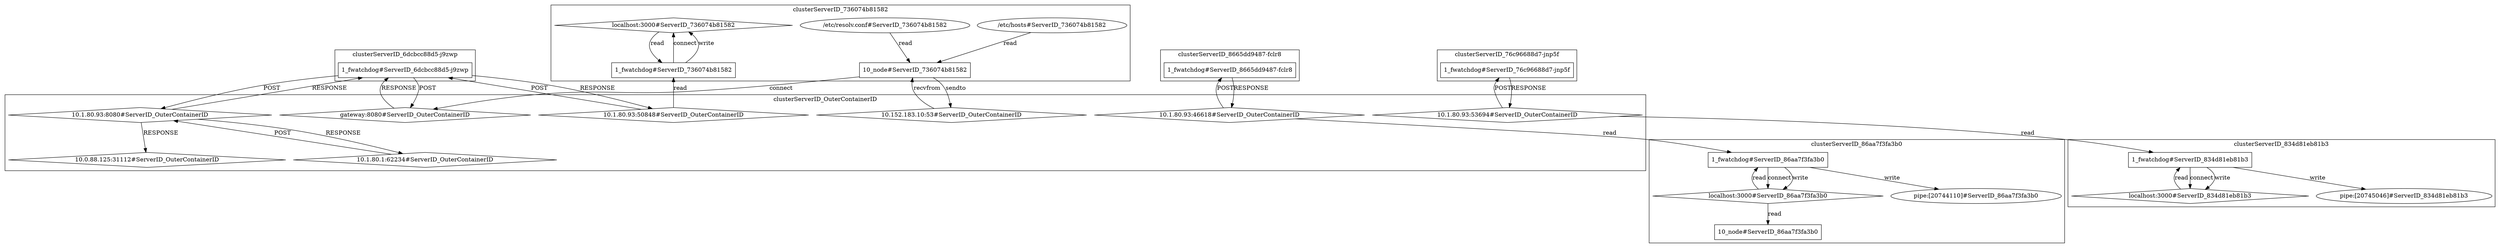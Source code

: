 digraph G {
	"10.1.80.93:50848#ServerID_OuterContainerID"->"1_fwatchdog#ServerID_6dcbcc88d5-j9zwp"[ label="POST" ];
	"1_fwatchdog#ServerID_6dcbcc88d5-j9zwp"->"10.1.80.93:8080#ServerID_OuterContainerID"[ label="POST" ];
	"10.1.80.93:46618#ServerID_OuterContainerID"->"1_fwatchdog#ServerID_8665dd9487-fclr8"[ label="POST" ];
	"1_fwatchdog#ServerID_6dcbcc88d5-j9zwp"->"gateway:8080#ServerID_OuterContainerID"[ label="POST" ];
	"1_fwatchdog#ServerID_8665dd9487-fclr8"->"10.1.80.93:46618#ServerID_OuterContainerID"[ label="RESPONSE" ];
	"10.1.80.93:8080#ServerID_OuterContainerID"->"1_fwatchdog#ServerID_6dcbcc88d5-j9zwp"[ label="RESPONSE" ];
	"gateway:8080#ServerID_OuterContainerID"->"1_fwatchdog#ServerID_6dcbcc88d5-j9zwp"[ label="RESPONSE" ];
	"10.1.80.93:53694#ServerID_OuterContainerID"->"1_fwatchdog#ServerID_76c96688d7-jnp5f"[ label="POST" ];
	"1_fwatchdog#ServerID_76c96688d7-jnp5f"->"10.1.80.93:53694#ServerID_OuterContainerID"[ label="RESPONSE" ];
	"1_fwatchdog#ServerID_6dcbcc88d5-j9zwp"->"10.1.80.93:50848#ServerID_OuterContainerID"[ label="RESPONSE" ];
	"localhost:3000#ServerID_736074b81582"->"1_fwatchdog#ServerID_736074b81582"[ label="read" ];
	"1_fwatchdog#ServerID_736074b81582"->"localhost:3000#ServerID_736074b81582"[ label="connect" ];
	"1_fwatchdog#ServerID_736074b81582"->"localhost:3000#ServerID_736074b81582"[ label="write" ];
	"10.1.80.93:50848#ServerID_OuterContainerID"->"1_fwatchdog#ServerID_736074b81582"[ label="read" ];
	"/etc/hosts#ServerID_736074b81582"->"10_node#ServerID_736074b81582"[ label="read" ];
	"/etc/resolv.conf#ServerID_736074b81582"->"10_node#ServerID_736074b81582"[ label="read" ];
	"10_node#ServerID_736074b81582"->"10.152.183.10:53#ServerID_OuterContainerID"[ label="sendto" ];
	"10.152.183.10:53#ServerID_OuterContainerID"->"10_node#ServerID_736074b81582"[ label="recvfrom" ];
	"10.1.80.93:46618#ServerID_OuterContainerID"->"1_fwatchdog#ServerID_86aa7f3fa3b0"[ label="read" ];
	"1_fwatchdog#ServerID_86aa7f3fa3b0"->"localhost:3000#ServerID_86aa7f3fa3b0"[ label="connect" ];
	"10_node#ServerID_736074b81582"->"gateway:8080#ServerID_OuterContainerID"[ label="connect" ];
	"localhost:3000#ServerID_86aa7f3fa3b0"->"10_node#ServerID_86aa7f3fa3b0"[ label="read" ];
	"localhost:3000#ServerID_86aa7f3fa3b0"->"1_fwatchdog#ServerID_86aa7f3fa3b0"[ label="read" ];
	"1_fwatchdog#ServerID_86aa7f3fa3b0"->"localhost:3000#ServerID_86aa7f3fa3b0"[ label="write" ];
	"1_fwatchdog#ServerID_86aa7f3fa3b0"->"pipe:[20744110]#ServerID_86aa7f3fa3b0"[ label="write" ];
	"1_fwatchdog#ServerID_834d81eb81b3"->"localhost:3000#ServerID_834d81eb81b3"[ label="connect" ];
	"localhost:3000#ServerID_834d81eb81b3"->"1_fwatchdog#ServerID_834d81eb81b3"[ label="read" ];
	"1_fwatchdog#ServerID_834d81eb81b3"->"localhost:3000#ServerID_834d81eb81b3"[ label="write" ];
	"10.1.80.93:53694#ServerID_OuterContainerID"->"1_fwatchdog#ServerID_834d81eb81b3"[ label="read" ];
	"1_fwatchdog#ServerID_834d81eb81b3"->"pipe:[20745046]#ServerID_834d81eb81b3"[ label="write" ];
	"10.1.80.1:62234#ServerID_OuterContainerID"->"10.1.80.93:8080#ServerID_OuterContainerID"[ label="POST" ];
	"10.1.80.93:8080#ServerID_OuterContainerID"->"10.0.88.125:31112#ServerID_OuterContainerID"[ label="RESPONSE" ];
	"10.1.80.93:8080#ServerID_OuterContainerID"->"10.1.80.1:62234#ServerID_OuterContainerID"[ label="RESPONSE" ];
	subgraph "clusterServerID_6dcbcc88d5-j9zwp" {
	label="clusterServerID_6dcbcc88d5-j9zwp";
	"1_fwatchdog#ServerID_6dcbcc88d5-j9zwp" [ shape=box ];

}
;
	subgraph "clusterServerID_736074b81582" {
	label="clusterServerID_736074b81582";
	"/etc/hosts#ServerID_736074b81582" [ shape=ellipse ];
	"/etc/resolv.conf#ServerID_736074b81582" [ shape=ellipse ];
	"10_node#ServerID_736074b81582" [ shape=box ];
	"1_fwatchdog#ServerID_736074b81582" [ shape=box ];
	"localhost:3000#ServerID_736074b81582" [ shape=diamond ];

}
;
	subgraph "clusterServerID_76c96688d7-jnp5f" {
	label="clusterServerID_76c96688d7-jnp5f";
	"1_fwatchdog#ServerID_76c96688d7-jnp5f" [ shape=box ];

}
;
	subgraph "clusterServerID_834d81eb81b3" {
	label="clusterServerID_834d81eb81b3";
	"1_fwatchdog#ServerID_834d81eb81b3" [ shape=box ];
	"localhost:3000#ServerID_834d81eb81b3" [ shape=diamond ];
	"pipe:[20745046]#ServerID_834d81eb81b3" [ shape=ellipse ];

}
;
	subgraph "clusterServerID_8665dd9487-fclr8" {
	label="clusterServerID_8665dd9487-fclr8";
	"1_fwatchdog#ServerID_8665dd9487-fclr8" [ shape=box ];

}
;
	subgraph "clusterServerID_86aa7f3fa3b0" {
	label="clusterServerID_86aa7f3fa3b0";
	"10_node#ServerID_86aa7f3fa3b0" [ shape=box ];
	"1_fwatchdog#ServerID_86aa7f3fa3b0" [ shape=box ];
	"localhost:3000#ServerID_86aa7f3fa3b0" [ shape=diamond ];
	"pipe:[20744110]#ServerID_86aa7f3fa3b0" [ shape=ellipse ];

}
;
	subgraph "clusterServerID_OuterContainerID" {
	label="clusterServerID_OuterContainerID";
	"10.0.88.125:31112#ServerID_OuterContainerID" [ shape=diamond ];
	"10.1.80.1:62234#ServerID_OuterContainerID" [ shape=diamond ];
	"10.1.80.93:46618#ServerID_OuterContainerID" [ shape=diamond ];
	"10.1.80.93:50848#ServerID_OuterContainerID" [ shape=diamond ];
	"10.1.80.93:53694#ServerID_OuterContainerID" [ shape=diamond ];
	"10.1.80.93:8080#ServerID_OuterContainerID" [ shape=diamond ];
	"10.152.183.10:53#ServerID_OuterContainerID" [ shape=diamond ];
	"gateway:8080#ServerID_OuterContainerID" [ shape=diamond ];

}
;

}
